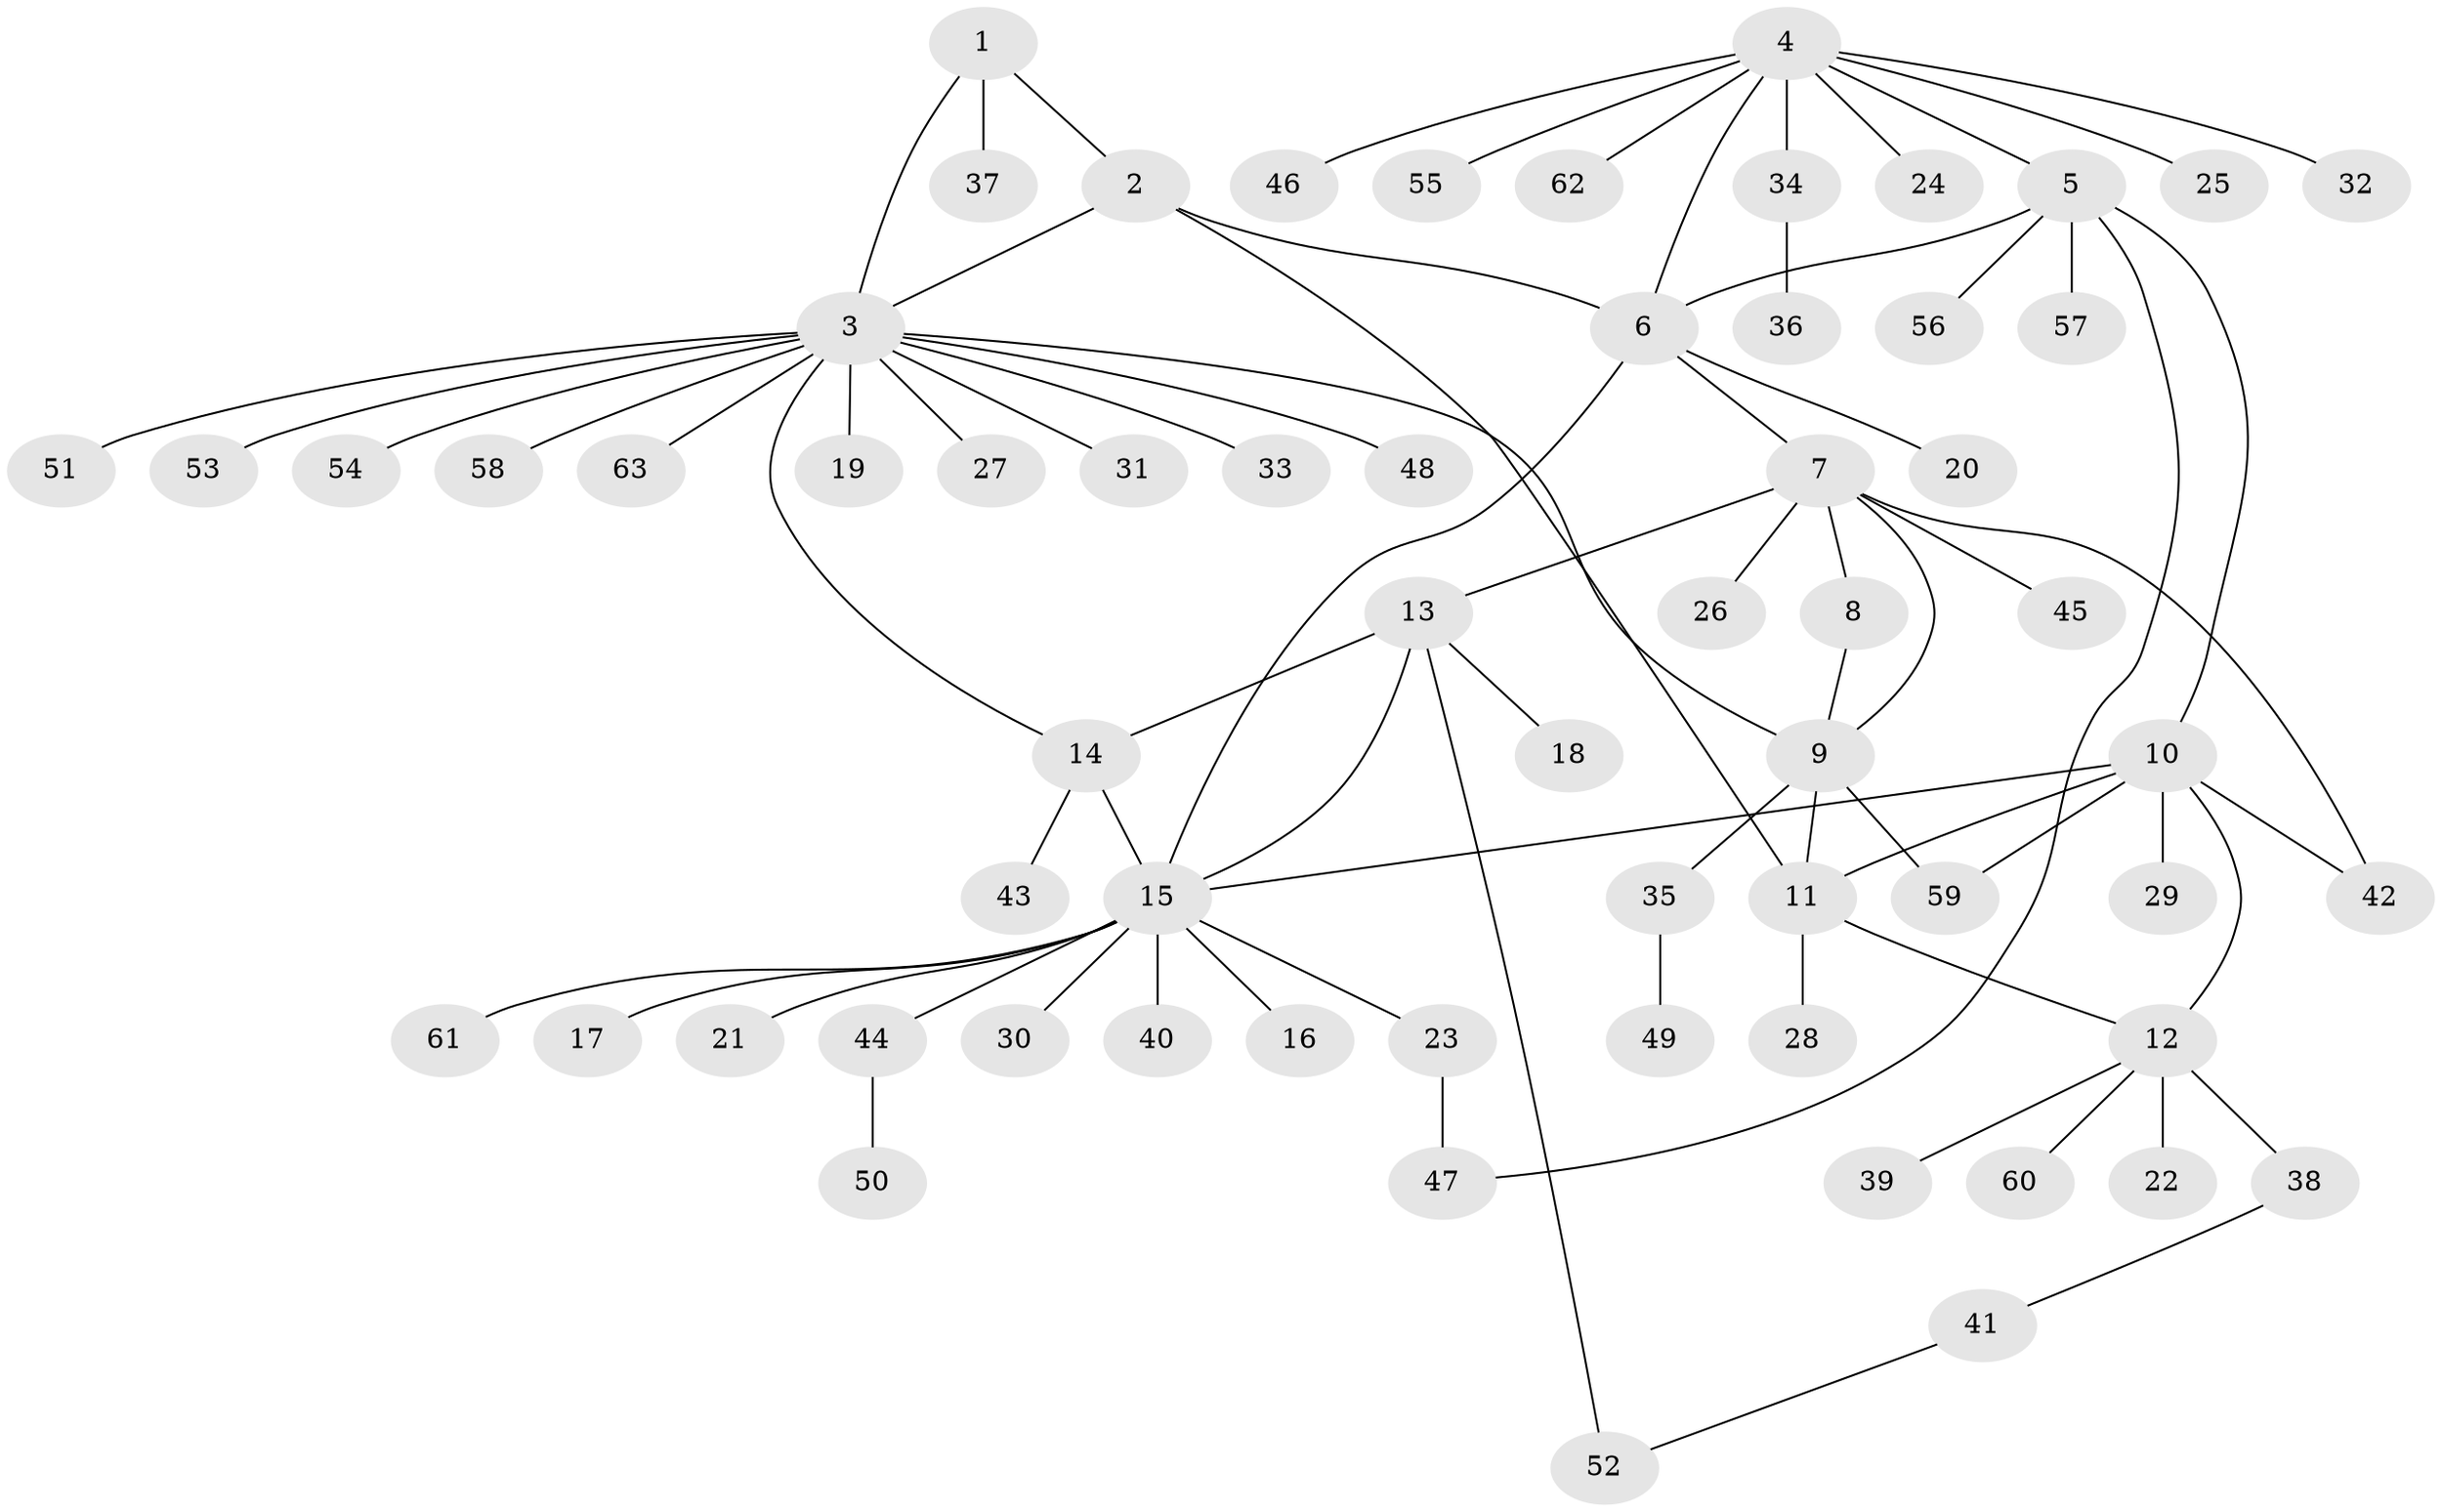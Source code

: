 // Generated by graph-tools (version 1.1) at 2025/15/03/09/25 04:15:58]
// undirected, 63 vertices, 77 edges
graph export_dot {
graph [start="1"]
  node [color=gray90,style=filled];
  1;
  2;
  3;
  4;
  5;
  6;
  7;
  8;
  9;
  10;
  11;
  12;
  13;
  14;
  15;
  16;
  17;
  18;
  19;
  20;
  21;
  22;
  23;
  24;
  25;
  26;
  27;
  28;
  29;
  30;
  31;
  32;
  33;
  34;
  35;
  36;
  37;
  38;
  39;
  40;
  41;
  42;
  43;
  44;
  45;
  46;
  47;
  48;
  49;
  50;
  51;
  52;
  53;
  54;
  55;
  56;
  57;
  58;
  59;
  60;
  61;
  62;
  63;
  1 -- 2;
  1 -- 3;
  1 -- 37;
  2 -- 3;
  2 -- 6;
  2 -- 11;
  3 -- 9;
  3 -- 14;
  3 -- 19;
  3 -- 27;
  3 -- 31;
  3 -- 33;
  3 -- 48;
  3 -- 51;
  3 -- 53;
  3 -- 54;
  3 -- 58;
  3 -- 63;
  4 -- 5;
  4 -- 6;
  4 -- 24;
  4 -- 25;
  4 -- 32;
  4 -- 34;
  4 -- 46;
  4 -- 55;
  4 -- 62;
  5 -- 6;
  5 -- 10;
  5 -- 47;
  5 -- 56;
  5 -- 57;
  6 -- 7;
  6 -- 15;
  6 -- 20;
  7 -- 8;
  7 -- 9;
  7 -- 13;
  7 -- 26;
  7 -- 42;
  7 -- 45;
  8 -- 9;
  9 -- 11;
  9 -- 35;
  9 -- 59;
  10 -- 11;
  10 -- 12;
  10 -- 15;
  10 -- 29;
  10 -- 42;
  10 -- 59;
  11 -- 12;
  11 -- 28;
  12 -- 22;
  12 -- 38;
  12 -- 39;
  12 -- 60;
  13 -- 14;
  13 -- 15;
  13 -- 18;
  13 -- 52;
  14 -- 15;
  14 -- 43;
  15 -- 16;
  15 -- 17;
  15 -- 21;
  15 -- 23;
  15 -- 30;
  15 -- 40;
  15 -- 44;
  15 -- 61;
  23 -- 47;
  34 -- 36;
  35 -- 49;
  38 -- 41;
  41 -- 52;
  44 -- 50;
}
